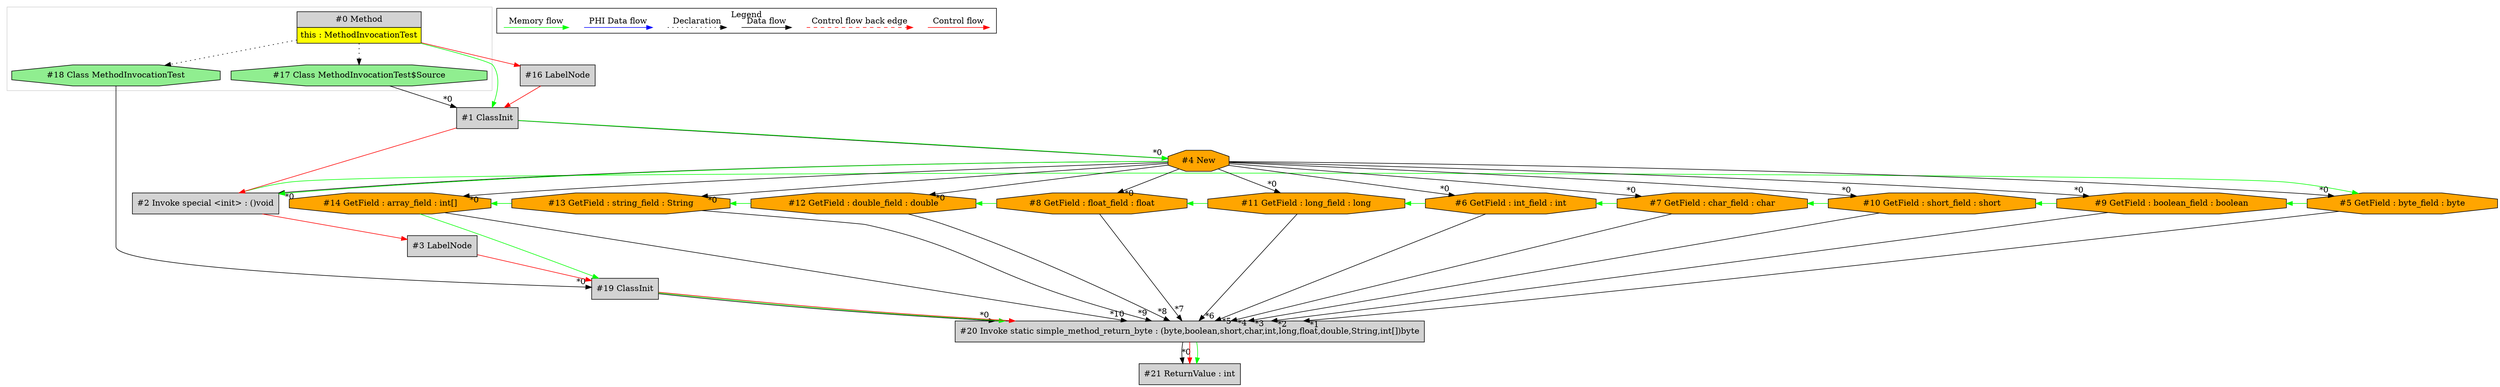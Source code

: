 digraph {
 node0[margin="0", label=<<table border="0" cellborder="1" cellspacing="0" cellpadding="5"><tr><td colspan="1">#0 Method</td></tr><tr><td port="prj15" bgcolor="yellow">this : MethodInvocationTest</td></tr></table>>,shape=none, fillcolor=lightgrey, style=filled];
 node18[label="#18 Class MethodInvocationTest",shape=octagon, fillcolor=lightgreen, style=filled];
 node0 -> node18[style=dotted];
 node19[label="#19 ClassInit",shape=box, fillcolor=lightgrey, style=filled];
 node18 -> node19[headlabel="*0", labeldistance=2];
 node14 -> node19[labeldistance=2, color=green, constraint=false];
 node3 -> node19[labeldistance=2, color=red, fontcolor=red];
 node3[label="#3 LabelNode",shape=box, fillcolor=lightgrey, style=filled];
 node2 -> node3[labeldistance=2, color=red, fontcolor=red];
 node2[label="#2 Invoke special <init> : ()void",shape=box, fillcolor=lightgrey, style=filled];
 node4 -> node2[headlabel="*0", labeldistance=2];
 node1 -> node2[labeldistance=2, color=red, fontcolor=red];
 node4 -> node2[labeldistance=2, color=green, constraint=false];
 node4[label="#4 New",shape=octagon, fillcolor=orange, style=filled];
 node1 -> node4[headlabel="*0", labeldistance=2];
 node1 -> node4[labeldistance=2, color=green, constraint=false];
 node1[label="#1 ClassInit",shape=box, fillcolor=lightgrey, style=filled];
 node17 -> node1[headlabel="*0", labeldistance=2];
 node16 -> node1[labeldistance=2, color=red, fontcolor=red];
 node0 -> node1[labeldistance=2, color=green, constraint=false];
 node16[label="#16 LabelNode",shape=box, fillcolor=lightgrey, style=filled];
 node0 -> node16[labeldistance=2, color=red, fontcolor=red];
 node17[label="#17 Class MethodInvocationTest$Source",shape=octagon, fillcolor=lightgreen, style=filled];
 node0 -> node17[style=dotted];
 node14[label="#14 GetField : array_field : int[]",shape=octagon, fillcolor=orange, style=filled];
 node4 -> node14[headlabel="*0", labeldistance=2];
 node13 -> node14[labeldistance=2, color=green, constraint=false];
 node13[label="#13 GetField : string_field : String",shape=octagon, fillcolor=orange, style=filled];
 node4 -> node13[headlabel="*0", labeldistance=2];
 node12 -> node13[labeldistance=2, color=green, constraint=false];
 node12[label="#12 GetField : double_field : double",shape=octagon, fillcolor=orange, style=filled];
 node4 -> node12[headlabel="*0", labeldistance=2];
 node8 -> node12[labeldistance=2, color=green, constraint=false];
 node8[label="#8 GetField : float_field : float",shape=octagon, fillcolor=orange, style=filled];
 node4 -> node8[headlabel="*0", labeldistance=2];
 node11 -> node8[labeldistance=2, color=green, constraint=false];
 node11[label="#11 GetField : long_field : long",shape=octagon, fillcolor=orange, style=filled];
 node4 -> node11[headlabel="*0", labeldistance=2];
 node6 -> node11[labeldistance=2, color=green, constraint=false];
 node6[label="#6 GetField : int_field : int",shape=octagon, fillcolor=orange, style=filled];
 node4 -> node6[headlabel="*0", labeldistance=2];
 node7 -> node6[labeldistance=2, color=green, constraint=false];
 node7[label="#7 GetField : char_field : char",shape=octagon, fillcolor=orange, style=filled];
 node4 -> node7[headlabel="*0", labeldistance=2];
 node10 -> node7[labeldistance=2, color=green, constraint=false];
 node10[label="#10 GetField : short_field : short",shape=octagon, fillcolor=orange, style=filled];
 node4 -> node10[headlabel="*0", labeldistance=2];
 node9 -> node10[labeldistance=2, color=green, constraint=false];
 node9[label="#9 GetField : boolean_field : boolean",shape=octagon, fillcolor=orange, style=filled];
 node4 -> node9[headlabel="*0", labeldistance=2];
 node5 -> node9[labeldistance=2, color=green, constraint=false];
 node5[label="#5 GetField : byte_field : byte",shape=octagon, fillcolor=orange, style=filled];
 node4 -> node5[headlabel="*0", labeldistance=2];
 node2 -> node5[labeldistance=2, color=green, constraint=false];
 node20[label="#20 Invoke static simple_method_return_byte : (byte,boolean,short,char,int,long,float,double,String,int[])byte",shape=box, fillcolor=lightgrey, style=filled];
 node19 -> node20[headlabel="*0", labeldistance=2];
 node5 -> node20[headlabel="*1", labeldistance=2];
 node9 -> node20[headlabel="*2", labeldistance=2];
 node10 -> node20[headlabel="*3", labeldistance=2];
 node7 -> node20[headlabel="*4", labeldistance=2];
 node6 -> node20[headlabel="*5", labeldistance=2];
 node11 -> node20[headlabel="*6", labeldistance=2];
 node8 -> node20[headlabel="*7", labeldistance=2];
 node12 -> node20[headlabel="*8", labeldistance=2];
 node13 -> node20[headlabel="*9", labeldistance=2];
 node14 -> node20[headlabel="*10", labeldistance=2];
 node19 -> node20[labeldistance=2, color=green, constraint=false];
 node19 -> node20[labeldistance=2, color=red, fontcolor=red];
 node21[label="#21 ReturnValue : int",shape=box, fillcolor=lightgrey, style=filled];
 node20 -> node21[headlabel="*0", labeldistance=2];
 node20 -> node21[labeldistance=2, color=red, fontcolor=red];
 node20 -> node21[labeldistance=2, color=green, constraint=false];
 subgraph cluster_0 {
  color=lightgray;
  node0;
  node17;
  node18;
 }
 subgraph cluster_000 {
  label = "Legend";
  node [shape=point]
  {
   rank=same;
   c0 [style = invis];
   c1 [style = invis];
   c2 [style = invis];
   c3 [style = invis];
   d0 [style = invis];
   d1 [style = invis];
   d2 [style = invis];
   d3 [style = invis];
   d4 [style = invis];
   d5 [style = invis];
   d6 [style = invis];
   d7 [style = invis];
  }
  c0 -> c1 [label="Control flow", style=solid, color=red]
  c2 -> c3 [label="Control flow back edge", style=dashed, color=red]
  d0 -> d1 [label="Data flow"]
  d2 -> d3 [label="Declaration", style=dotted]
  d4 -> d5 [label="PHI Data flow", color=blue]
  d6 -> d7 [label="Memory flow", color=green]
 }

}
